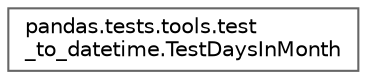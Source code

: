 digraph "Graphical Class Hierarchy"
{
 // LATEX_PDF_SIZE
  bgcolor="transparent";
  edge [fontname=Helvetica,fontsize=10,labelfontname=Helvetica,labelfontsize=10];
  node [fontname=Helvetica,fontsize=10,shape=box,height=0.2,width=0.4];
  rankdir="LR";
  Node0 [id="Node000000",label="pandas.tests.tools.test\l_to_datetime.TestDaysInMonth",height=0.2,width=0.4,color="grey40", fillcolor="white", style="filled",URL="$d3/da2/classpandas_1_1tests_1_1tools_1_1test__to__datetime_1_1TestDaysInMonth.html",tooltip=" "];
}
